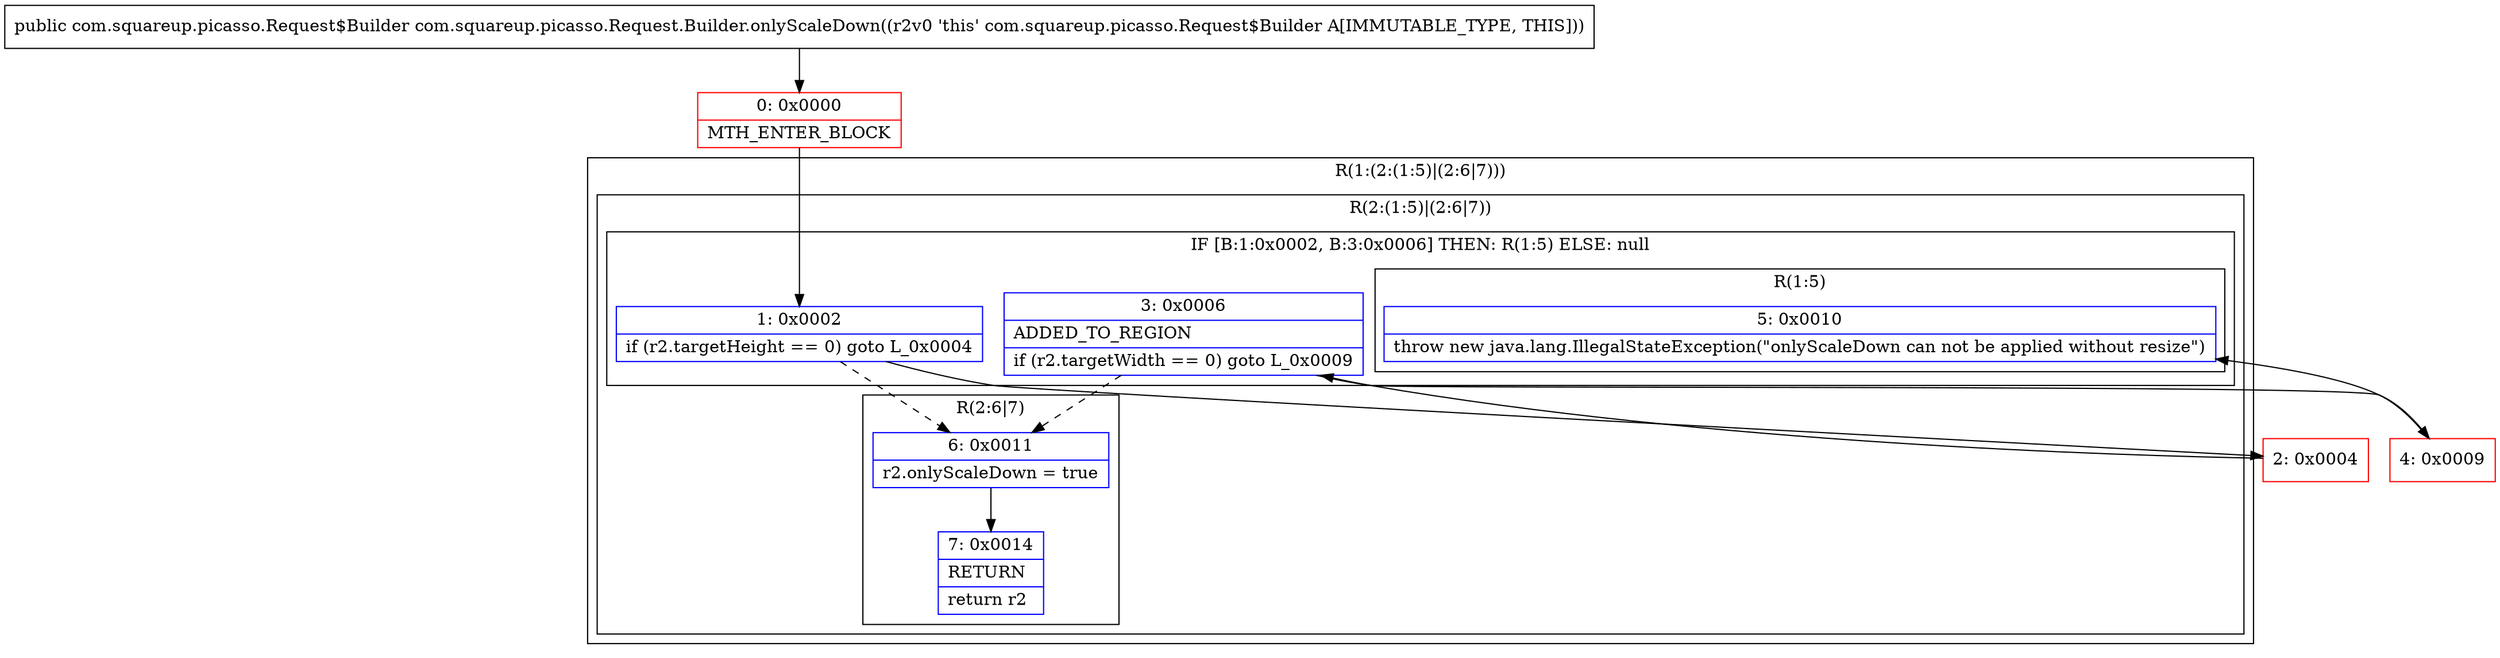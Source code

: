 digraph "CFG forcom.squareup.picasso.Request.Builder.onlyScaleDown()Lcom\/squareup\/picasso\/Request$Builder;" {
subgraph cluster_Region_1726539235 {
label = "R(1:(2:(1:5)|(2:6|7)))";
node [shape=record,color=blue];
subgraph cluster_Region_1773942274 {
label = "R(2:(1:5)|(2:6|7))";
node [shape=record,color=blue];
subgraph cluster_IfRegion_901201438 {
label = "IF [B:1:0x0002, B:3:0x0006] THEN: R(1:5) ELSE: null";
node [shape=record,color=blue];
Node_1 [shape=record,label="{1\:\ 0x0002|if (r2.targetHeight == 0) goto L_0x0004\l}"];
Node_3 [shape=record,label="{3\:\ 0x0006|ADDED_TO_REGION\l|if (r2.targetWidth == 0) goto L_0x0009\l}"];
subgraph cluster_Region_766448985 {
label = "R(1:5)";
node [shape=record,color=blue];
Node_5 [shape=record,label="{5\:\ 0x0010|throw new java.lang.IllegalStateException(\"onlyScaleDown can not be applied without resize\")\l}"];
}
}
subgraph cluster_Region_214510322 {
label = "R(2:6|7)";
node [shape=record,color=blue];
Node_6 [shape=record,label="{6\:\ 0x0011|r2.onlyScaleDown = true\l}"];
Node_7 [shape=record,label="{7\:\ 0x0014|RETURN\l|return r2\l}"];
}
}
}
Node_0 [shape=record,color=red,label="{0\:\ 0x0000|MTH_ENTER_BLOCK\l}"];
Node_2 [shape=record,color=red,label="{2\:\ 0x0004}"];
Node_4 [shape=record,color=red,label="{4\:\ 0x0009}"];
MethodNode[shape=record,label="{public com.squareup.picasso.Request$Builder com.squareup.picasso.Request.Builder.onlyScaleDown((r2v0 'this' com.squareup.picasso.Request$Builder A[IMMUTABLE_TYPE, THIS])) }"];
MethodNode -> Node_0;
Node_1 -> Node_2;
Node_1 -> Node_6[style=dashed];
Node_3 -> Node_4;
Node_3 -> Node_6[style=dashed];
Node_6 -> Node_7;
Node_0 -> Node_1;
Node_2 -> Node_3;
Node_4 -> Node_5;
}

